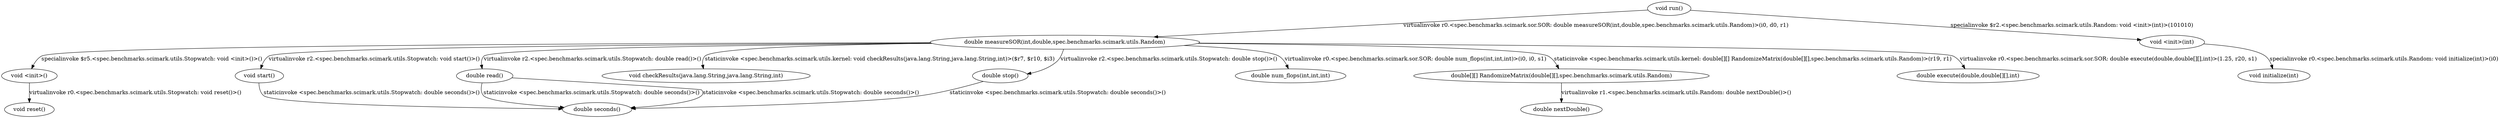digraph g {
7[label="double execute(double,double[][],int)"]
14[label="void initialize(int)"]
6[label="double stop()"]
9[label="void <init>()"]
0[label="void run()"]
3[label="double read()"]
11[label="double nextDouble()"]
13[label="double seconds()"]
2[label="double measureSOR(int,double,spec.benchmarks.scimark.utils.Random)"]
5[label="void checkResults(java.lang.String,java.lang.String,int)"]
8[label="void start()"]
4[label="double num_flops(int,int,int)"]
12[label="void reset()"]
1[label="void <init>(int)"]
10[label="double[][] RandomizeMatrix(double[][],spec.benchmarks.scimark.utils.Random)"]
0->1[label="specialinvoke $r2.<spec.benchmarks.scimark.utils.Random: void <init>(int)>(101010)"]
0->2[label="virtualinvoke r0.<spec.benchmarks.scimark.sor.SOR: double measureSOR(int,double,spec.benchmarks.scimark.utils.Random)>(i0, d0, r1)"]
2->3[label="virtualinvoke r2.<spec.benchmarks.scimark.utils.Stopwatch: double read()>()"]
2->4[label="virtualinvoke r0.<spec.benchmarks.scimark.sor.SOR: double num_flops(int,int,int)>(i0, i0, s1)"]
2->5[label="staticinvoke <spec.benchmarks.scimark.utils.kernel: void checkResults(java.lang.String,java.lang.String,int)>($r7, $r10, $i3)"]
2->6[label="virtualinvoke r2.<spec.benchmarks.scimark.utils.Stopwatch: double stop()>()"]
2->7[label="virtualinvoke r0.<spec.benchmarks.scimark.sor.SOR: double execute(double,double[][],int)>(1.25, r20, s1)"]
2->8[label="virtualinvoke r2.<spec.benchmarks.scimark.utils.Stopwatch: void start()>()"]
2->10[label="staticinvoke <spec.benchmarks.scimark.utils.kernel: double[][] RandomizeMatrix(double[][],spec.benchmarks.scimark.utils.Random)>(r19, r1)"]
2->9[label="specialinvoke $r5.<spec.benchmarks.scimark.utils.Stopwatch: void <init>()>()"]
3->13[label="staticinvoke <spec.benchmarks.scimark.utils.Stopwatch: double seconds()>()"]
3->13[label="staticinvoke <spec.benchmarks.scimark.utils.Stopwatch: double seconds()>()"]
10->11[label="virtualinvoke r1.<spec.benchmarks.scimark.utils.Random: double nextDouble()>()"]
9->12[label="virtualinvoke r0.<spec.benchmarks.scimark.utils.Stopwatch: void reset()>()"]
1->14[label="specialinvoke r0.<spec.benchmarks.scimark.utils.Random: void initialize(int)>(i0)"]
8->13[label="staticinvoke <spec.benchmarks.scimark.utils.Stopwatch: double seconds()>()"]
6->13[label="staticinvoke <spec.benchmarks.scimark.utils.Stopwatch: double seconds()>()"]
}
